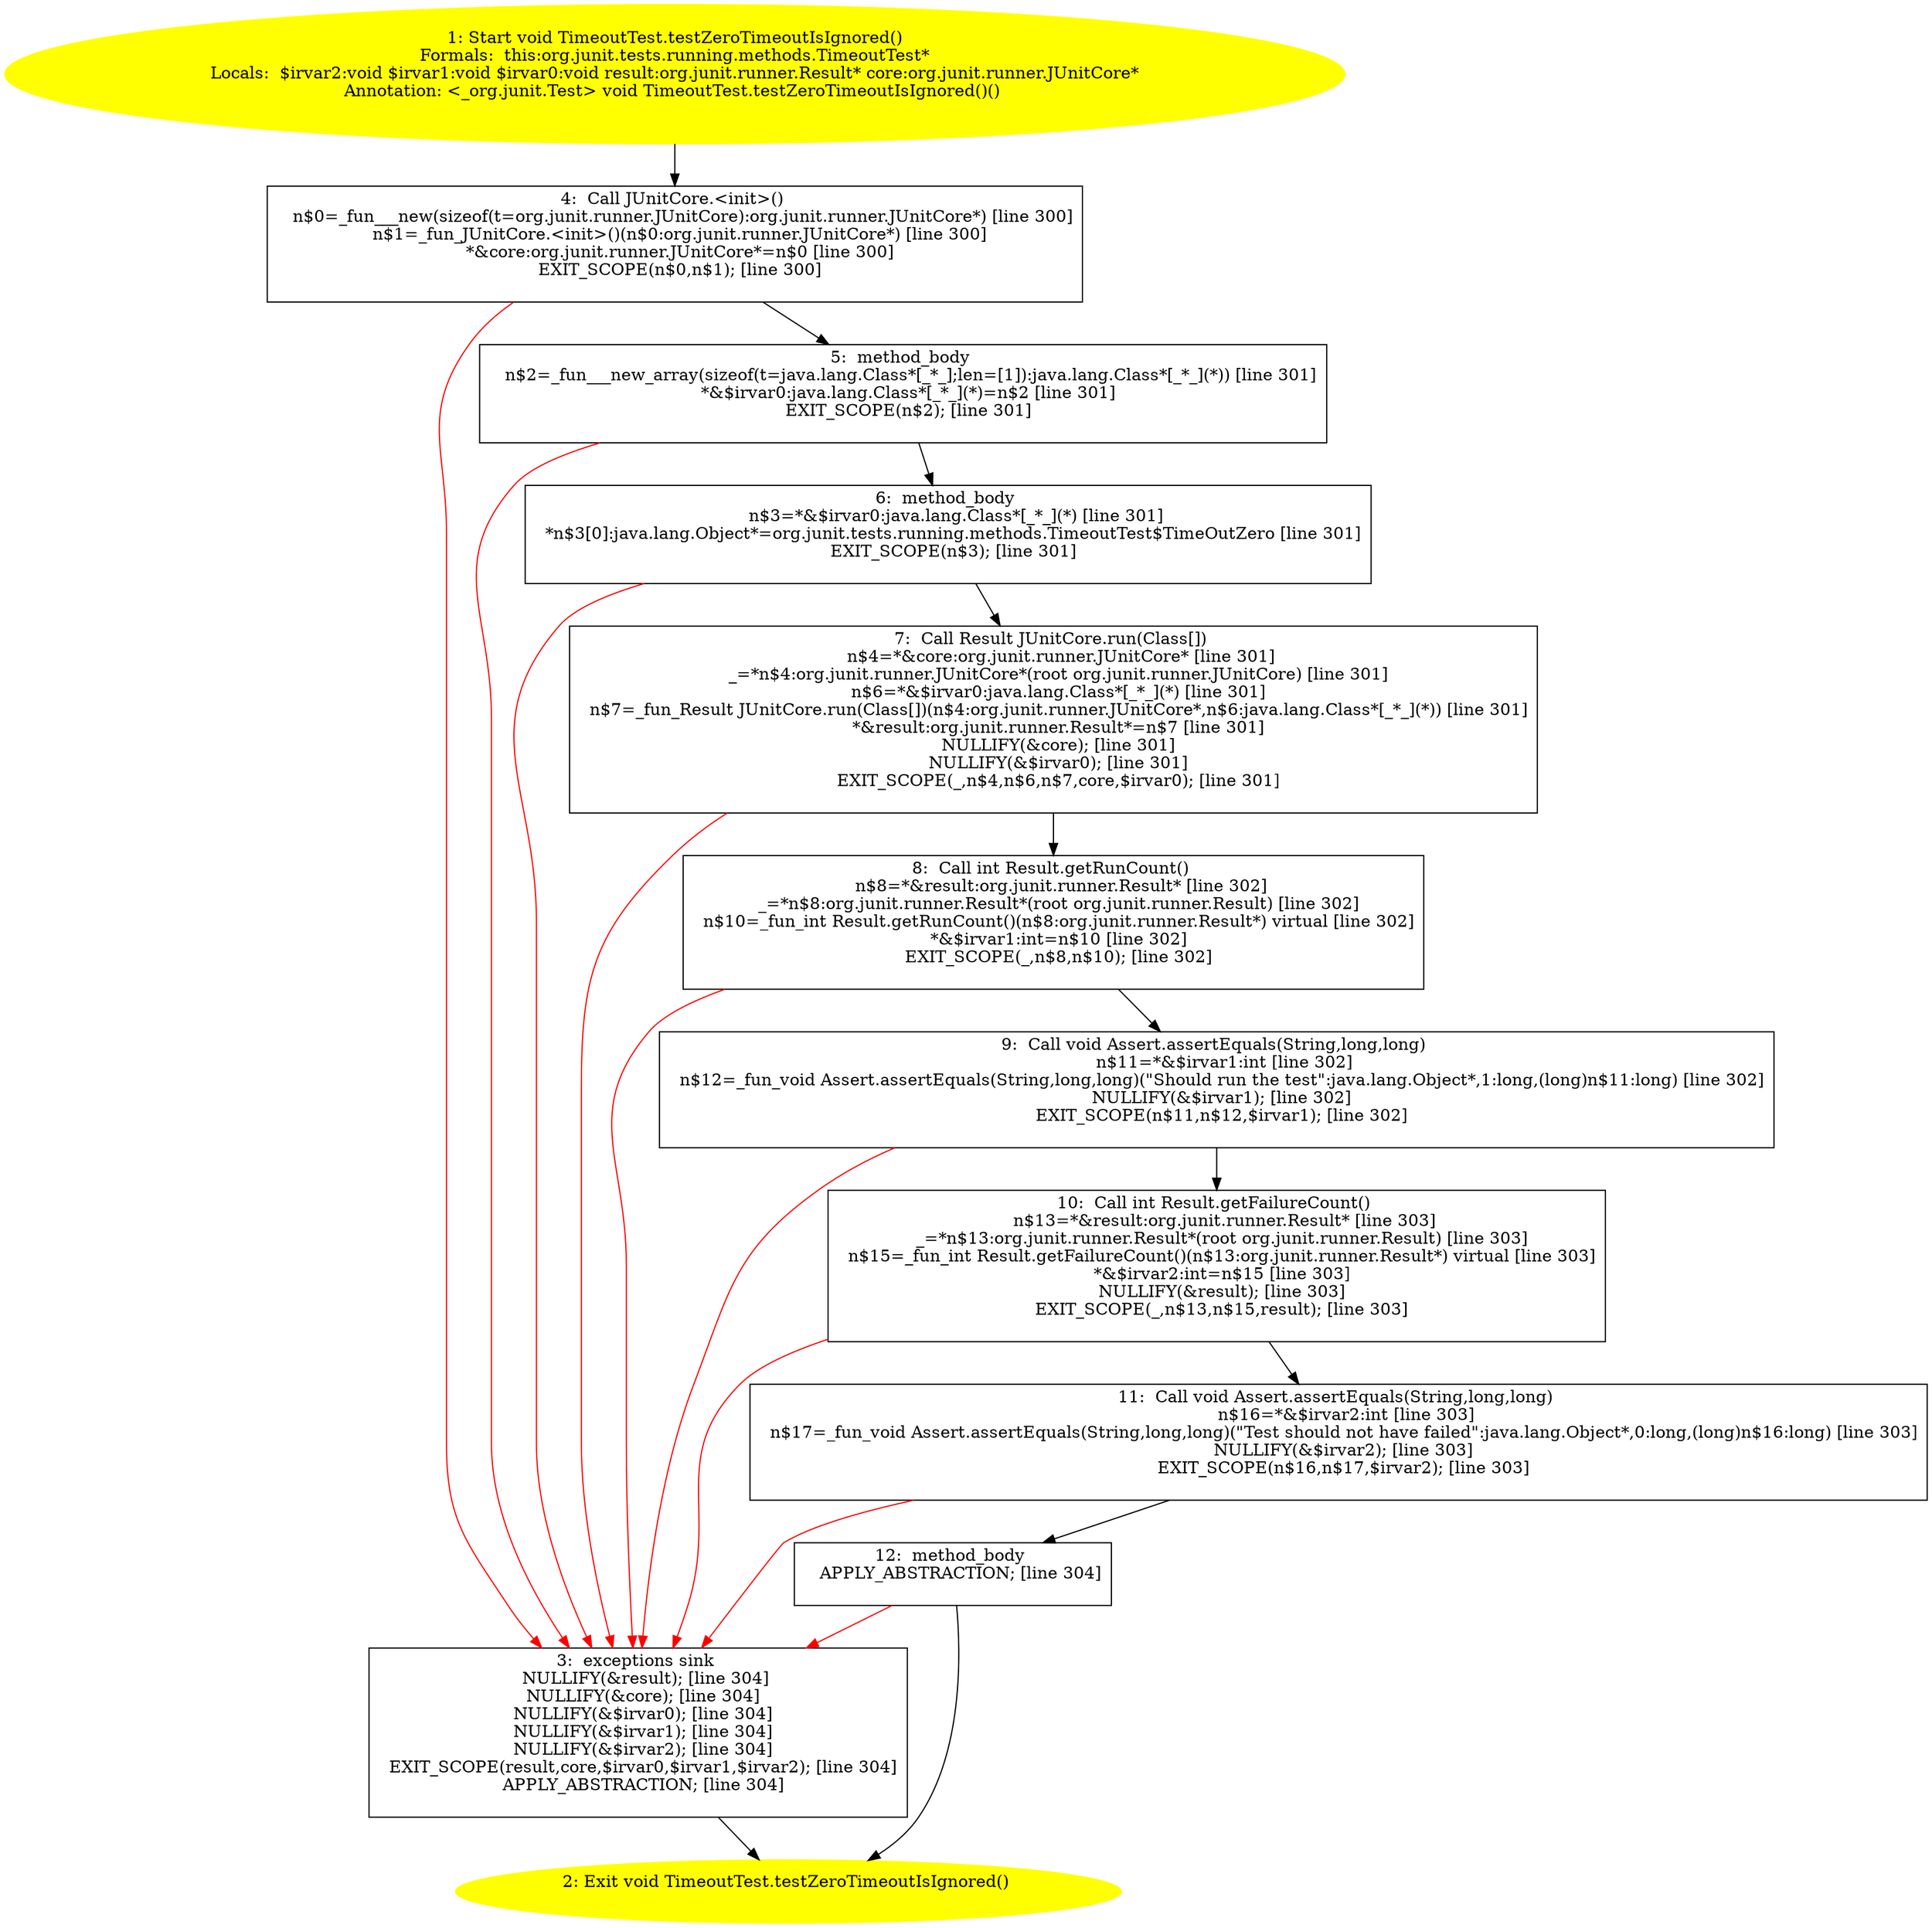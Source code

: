/* @generated */
digraph cfg {
"org.junit.tests.running.methods.TimeoutTest.testZeroTimeoutIsIgnored():void.165e9d029c2e3cbd38b8d0773d303347_1" [label="1: Start void TimeoutTest.testZeroTimeoutIsIgnored()\nFormals:  this:org.junit.tests.running.methods.TimeoutTest*\nLocals:  $irvar2:void $irvar1:void $irvar0:void result:org.junit.runner.Result* core:org.junit.runner.JUnitCore*\nAnnotation: <_org.junit.Test> void TimeoutTest.testZeroTimeoutIsIgnored()() \n  " color=yellow style=filled]
	

	 "org.junit.tests.running.methods.TimeoutTest.testZeroTimeoutIsIgnored():void.165e9d029c2e3cbd38b8d0773d303347_1" -> "org.junit.tests.running.methods.TimeoutTest.testZeroTimeoutIsIgnored():void.165e9d029c2e3cbd38b8d0773d303347_4" ;
"org.junit.tests.running.methods.TimeoutTest.testZeroTimeoutIsIgnored():void.165e9d029c2e3cbd38b8d0773d303347_2" [label="2: Exit void TimeoutTest.testZeroTimeoutIsIgnored() \n  " color=yellow style=filled]
	

"org.junit.tests.running.methods.TimeoutTest.testZeroTimeoutIsIgnored():void.165e9d029c2e3cbd38b8d0773d303347_3" [label="3:  exceptions sink \n   NULLIFY(&result); [line 304]\n  NULLIFY(&core); [line 304]\n  NULLIFY(&$irvar0); [line 304]\n  NULLIFY(&$irvar1); [line 304]\n  NULLIFY(&$irvar2); [line 304]\n  EXIT_SCOPE(result,core,$irvar0,$irvar1,$irvar2); [line 304]\n  APPLY_ABSTRACTION; [line 304]\n " shape="box"]
	

	 "org.junit.tests.running.methods.TimeoutTest.testZeroTimeoutIsIgnored():void.165e9d029c2e3cbd38b8d0773d303347_3" -> "org.junit.tests.running.methods.TimeoutTest.testZeroTimeoutIsIgnored():void.165e9d029c2e3cbd38b8d0773d303347_2" ;
"org.junit.tests.running.methods.TimeoutTest.testZeroTimeoutIsIgnored():void.165e9d029c2e3cbd38b8d0773d303347_4" [label="4:  Call JUnitCore.<init>() \n   n$0=_fun___new(sizeof(t=org.junit.runner.JUnitCore):org.junit.runner.JUnitCore*) [line 300]\n  n$1=_fun_JUnitCore.<init>()(n$0:org.junit.runner.JUnitCore*) [line 300]\n  *&core:org.junit.runner.JUnitCore*=n$0 [line 300]\n  EXIT_SCOPE(n$0,n$1); [line 300]\n " shape="box"]
	

	 "org.junit.tests.running.methods.TimeoutTest.testZeroTimeoutIsIgnored():void.165e9d029c2e3cbd38b8d0773d303347_4" -> "org.junit.tests.running.methods.TimeoutTest.testZeroTimeoutIsIgnored():void.165e9d029c2e3cbd38b8d0773d303347_5" ;
	 "org.junit.tests.running.methods.TimeoutTest.testZeroTimeoutIsIgnored():void.165e9d029c2e3cbd38b8d0773d303347_4" -> "org.junit.tests.running.methods.TimeoutTest.testZeroTimeoutIsIgnored():void.165e9d029c2e3cbd38b8d0773d303347_3" [color="red" ];
"org.junit.tests.running.methods.TimeoutTest.testZeroTimeoutIsIgnored():void.165e9d029c2e3cbd38b8d0773d303347_5" [label="5:  method_body \n   n$2=_fun___new_array(sizeof(t=java.lang.Class*[_*_];len=[1]):java.lang.Class*[_*_](*)) [line 301]\n  *&$irvar0:java.lang.Class*[_*_](*)=n$2 [line 301]\n  EXIT_SCOPE(n$2); [line 301]\n " shape="box"]
	

	 "org.junit.tests.running.methods.TimeoutTest.testZeroTimeoutIsIgnored():void.165e9d029c2e3cbd38b8d0773d303347_5" -> "org.junit.tests.running.methods.TimeoutTest.testZeroTimeoutIsIgnored():void.165e9d029c2e3cbd38b8d0773d303347_6" ;
	 "org.junit.tests.running.methods.TimeoutTest.testZeroTimeoutIsIgnored():void.165e9d029c2e3cbd38b8d0773d303347_5" -> "org.junit.tests.running.methods.TimeoutTest.testZeroTimeoutIsIgnored():void.165e9d029c2e3cbd38b8d0773d303347_3" [color="red" ];
"org.junit.tests.running.methods.TimeoutTest.testZeroTimeoutIsIgnored():void.165e9d029c2e3cbd38b8d0773d303347_6" [label="6:  method_body \n   n$3=*&$irvar0:java.lang.Class*[_*_](*) [line 301]\n  *n$3[0]:java.lang.Object*=org.junit.tests.running.methods.TimeoutTest$TimeOutZero [line 301]\n  EXIT_SCOPE(n$3); [line 301]\n " shape="box"]
	

	 "org.junit.tests.running.methods.TimeoutTest.testZeroTimeoutIsIgnored():void.165e9d029c2e3cbd38b8d0773d303347_6" -> "org.junit.tests.running.methods.TimeoutTest.testZeroTimeoutIsIgnored():void.165e9d029c2e3cbd38b8d0773d303347_7" ;
	 "org.junit.tests.running.methods.TimeoutTest.testZeroTimeoutIsIgnored():void.165e9d029c2e3cbd38b8d0773d303347_6" -> "org.junit.tests.running.methods.TimeoutTest.testZeroTimeoutIsIgnored():void.165e9d029c2e3cbd38b8d0773d303347_3" [color="red" ];
"org.junit.tests.running.methods.TimeoutTest.testZeroTimeoutIsIgnored():void.165e9d029c2e3cbd38b8d0773d303347_7" [label="7:  Call Result JUnitCore.run(Class[]) \n   n$4=*&core:org.junit.runner.JUnitCore* [line 301]\n  _=*n$4:org.junit.runner.JUnitCore*(root org.junit.runner.JUnitCore) [line 301]\n  n$6=*&$irvar0:java.lang.Class*[_*_](*) [line 301]\n  n$7=_fun_Result JUnitCore.run(Class[])(n$4:org.junit.runner.JUnitCore*,n$6:java.lang.Class*[_*_](*)) [line 301]\n  *&result:org.junit.runner.Result*=n$7 [line 301]\n  NULLIFY(&core); [line 301]\n  NULLIFY(&$irvar0); [line 301]\n  EXIT_SCOPE(_,n$4,n$6,n$7,core,$irvar0); [line 301]\n " shape="box"]
	

	 "org.junit.tests.running.methods.TimeoutTest.testZeroTimeoutIsIgnored():void.165e9d029c2e3cbd38b8d0773d303347_7" -> "org.junit.tests.running.methods.TimeoutTest.testZeroTimeoutIsIgnored():void.165e9d029c2e3cbd38b8d0773d303347_8" ;
	 "org.junit.tests.running.methods.TimeoutTest.testZeroTimeoutIsIgnored():void.165e9d029c2e3cbd38b8d0773d303347_7" -> "org.junit.tests.running.methods.TimeoutTest.testZeroTimeoutIsIgnored():void.165e9d029c2e3cbd38b8d0773d303347_3" [color="red" ];
"org.junit.tests.running.methods.TimeoutTest.testZeroTimeoutIsIgnored():void.165e9d029c2e3cbd38b8d0773d303347_8" [label="8:  Call int Result.getRunCount() \n   n$8=*&result:org.junit.runner.Result* [line 302]\n  _=*n$8:org.junit.runner.Result*(root org.junit.runner.Result) [line 302]\n  n$10=_fun_int Result.getRunCount()(n$8:org.junit.runner.Result*) virtual [line 302]\n  *&$irvar1:int=n$10 [line 302]\n  EXIT_SCOPE(_,n$8,n$10); [line 302]\n " shape="box"]
	

	 "org.junit.tests.running.methods.TimeoutTest.testZeroTimeoutIsIgnored():void.165e9d029c2e3cbd38b8d0773d303347_8" -> "org.junit.tests.running.methods.TimeoutTest.testZeroTimeoutIsIgnored():void.165e9d029c2e3cbd38b8d0773d303347_9" ;
	 "org.junit.tests.running.methods.TimeoutTest.testZeroTimeoutIsIgnored():void.165e9d029c2e3cbd38b8d0773d303347_8" -> "org.junit.tests.running.methods.TimeoutTest.testZeroTimeoutIsIgnored():void.165e9d029c2e3cbd38b8d0773d303347_3" [color="red" ];
"org.junit.tests.running.methods.TimeoutTest.testZeroTimeoutIsIgnored():void.165e9d029c2e3cbd38b8d0773d303347_9" [label="9:  Call void Assert.assertEquals(String,long,long) \n   n$11=*&$irvar1:int [line 302]\n  n$12=_fun_void Assert.assertEquals(String,long,long)(\"Should run the test\":java.lang.Object*,1:long,(long)n$11:long) [line 302]\n  NULLIFY(&$irvar1); [line 302]\n  EXIT_SCOPE(n$11,n$12,$irvar1); [line 302]\n " shape="box"]
	

	 "org.junit.tests.running.methods.TimeoutTest.testZeroTimeoutIsIgnored():void.165e9d029c2e3cbd38b8d0773d303347_9" -> "org.junit.tests.running.methods.TimeoutTest.testZeroTimeoutIsIgnored():void.165e9d029c2e3cbd38b8d0773d303347_10" ;
	 "org.junit.tests.running.methods.TimeoutTest.testZeroTimeoutIsIgnored():void.165e9d029c2e3cbd38b8d0773d303347_9" -> "org.junit.tests.running.methods.TimeoutTest.testZeroTimeoutIsIgnored():void.165e9d029c2e3cbd38b8d0773d303347_3" [color="red" ];
"org.junit.tests.running.methods.TimeoutTest.testZeroTimeoutIsIgnored():void.165e9d029c2e3cbd38b8d0773d303347_10" [label="10:  Call int Result.getFailureCount() \n   n$13=*&result:org.junit.runner.Result* [line 303]\n  _=*n$13:org.junit.runner.Result*(root org.junit.runner.Result) [line 303]\n  n$15=_fun_int Result.getFailureCount()(n$13:org.junit.runner.Result*) virtual [line 303]\n  *&$irvar2:int=n$15 [line 303]\n  NULLIFY(&result); [line 303]\n  EXIT_SCOPE(_,n$13,n$15,result); [line 303]\n " shape="box"]
	

	 "org.junit.tests.running.methods.TimeoutTest.testZeroTimeoutIsIgnored():void.165e9d029c2e3cbd38b8d0773d303347_10" -> "org.junit.tests.running.methods.TimeoutTest.testZeroTimeoutIsIgnored():void.165e9d029c2e3cbd38b8d0773d303347_11" ;
	 "org.junit.tests.running.methods.TimeoutTest.testZeroTimeoutIsIgnored():void.165e9d029c2e3cbd38b8d0773d303347_10" -> "org.junit.tests.running.methods.TimeoutTest.testZeroTimeoutIsIgnored():void.165e9d029c2e3cbd38b8d0773d303347_3" [color="red" ];
"org.junit.tests.running.methods.TimeoutTest.testZeroTimeoutIsIgnored():void.165e9d029c2e3cbd38b8d0773d303347_11" [label="11:  Call void Assert.assertEquals(String,long,long) \n   n$16=*&$irvar2:int [line 303]\n  n$17=_fun_void Assert.assertEquals(String,long,long)(\"Test should not have failed\":java.lang.Object*,0:long,(long)n$16:long) [line 303]\n  NULLIFY(&$irvar2); [line 303]\n  EXIT_SCOPE(n$16,n$17,$irvar2); [line 303]\n " shape="box"]
	

	 "org.junit.tests.running.methods.TimeoutTest.testZeroTimeoutIsIgnored():void.165e9d029c2e3cbd38b8d0773d303347_11" -> "org.junit.tests.running.methods.TimeoutTest.testZeroTimeoutIsIgnored():void.165e9d029c2e3cbd38b8d0773d303347_12" ;
	 "org.junit.tests.running.methods.TimeoutTest.testZeroTimeoutIsIgnored():void.165e9d029c2e3cbd38b8d0773d303347_11" -> "org.junit.tests.running.methods.TimeoutTest.testZeroTimeoutIsIgnored():void.165e9d029c2e3cbd38b8d0773d303347_3" [color="red" ];
"org.junit.tests.running.methods.TimeoutTest.testZeroTimeoutIsIgnored():void.165e9d029c2e3cbd38b8d0773d303347_12" [label="12:  method_body \n   APPLY_ABSTRACTION; [line 304]\n " shape="box"]
	

	 "org.junit.tests.running.methods.TimeoutTest.testZeroTimeoutIsIgnored():void.165e9d029c2e3cbd38b8d0773d303347_12" -> "org.junit.tests.running.methods.TimeoutTest.testZeroTimeoutIsIgnored():void.165e9d029c2e3cbd38b8d0773d303347_2" ;
	 "org.junit.tests.running.methods.TimeoutTest.testZeroTimeoutIsIgnored():void.165e9d029c2e3cbd38b8d0773d303347_12" -> "org.junit.tests.running.methods.TimeoutTest.testZeroTimeoutIsIgnored():void.165e9d029c2e3cbd38b8d0773d303347_3" [color="red" ];
}
